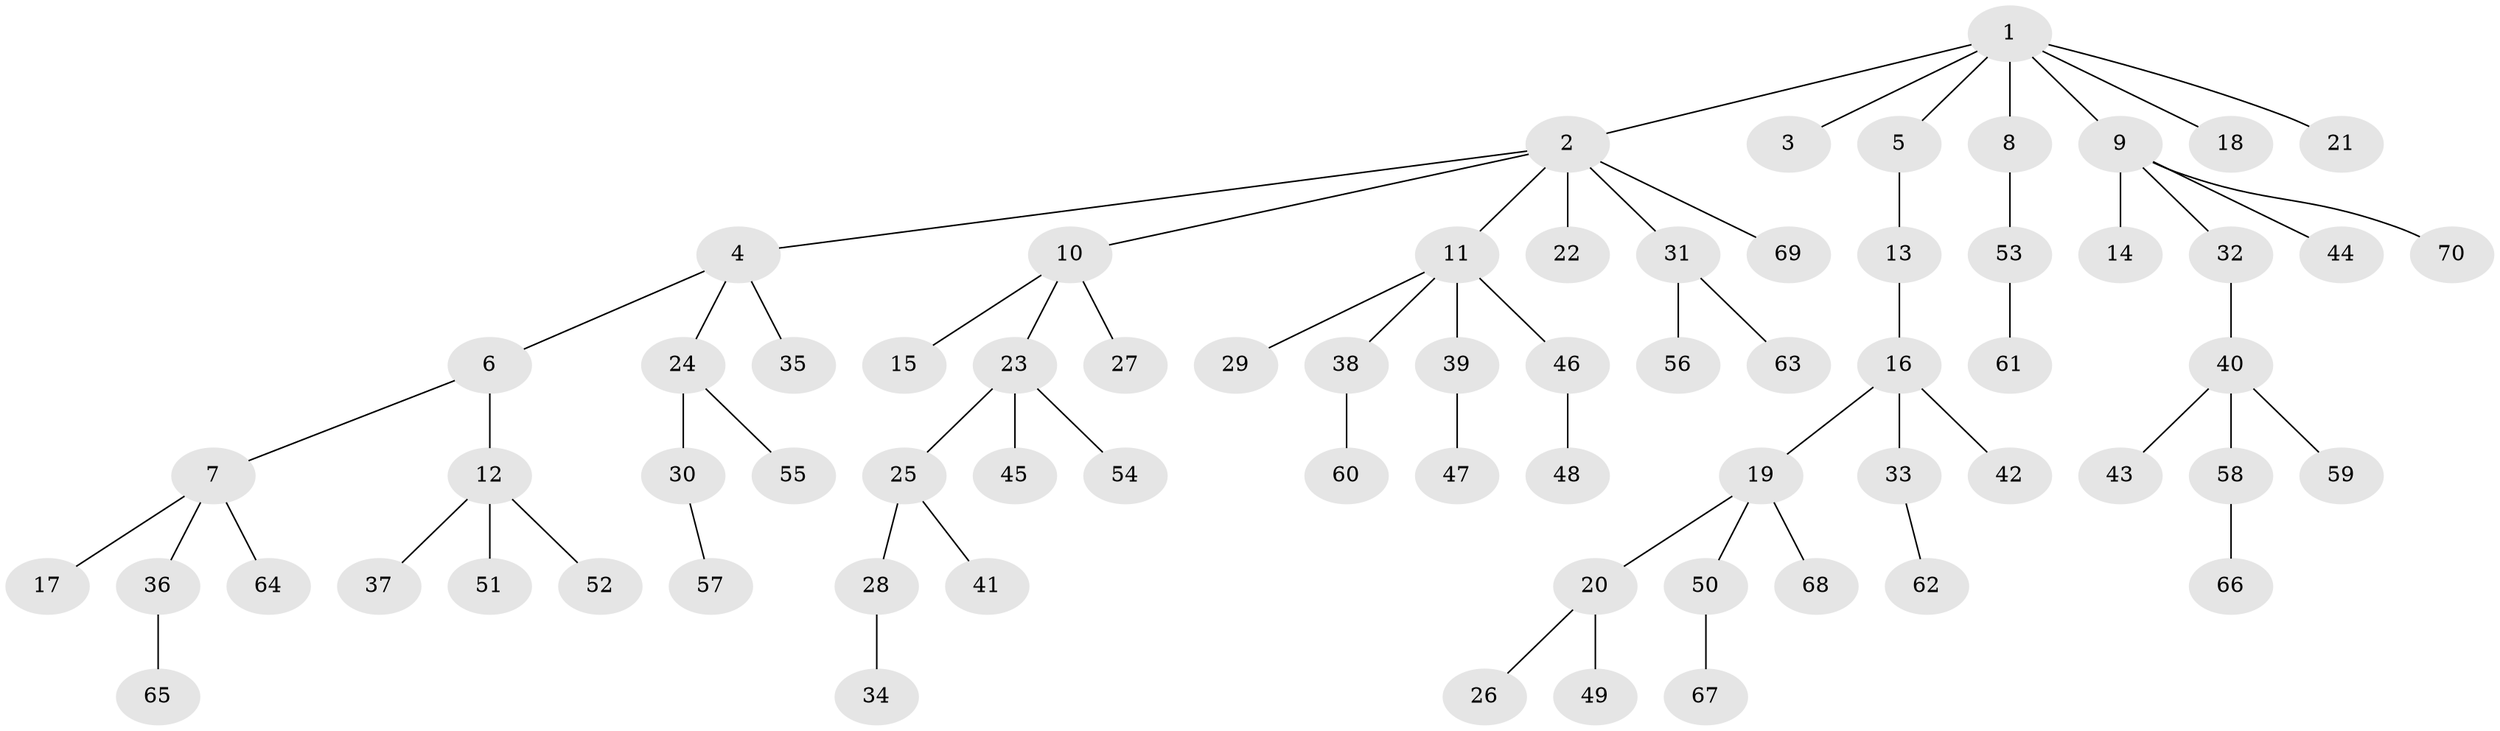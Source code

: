// coarse degree distribution, {6: 0.04081632653061224, 10: 0.02040816326530612, 1: 0.6122448979591837, 4: 0.061224489795918366, 2: 0.1836734693877551, 5: 0.02040816326530612, 3: 0.061224489795918366}
// Generated by graph-tools (version 1.1) at 2025/24/03/03/25 07:24:05]
// undirected, 70 vertices, 69 edges
graph export_dot {
graph [start="1"]
  node [color=gray90,style=filled];
  1;
  2;
  3;
  4;
  5;
  6;
  7;
  8;
  9;
  10;
  11;
  12;
  13;
  14;
  15;
  16;
  17;
  18;
  19;
  20;
  21;
  22;
  23;
  24;
  25;
  26;
  27;
  28;
  29;
  30;
  31;
  32;
  33;
  34;
  35;
  36;
  37;
  38;
  39;
  40;
  41;
  42;
  43;
  44;
  45;
  46;
  47;
  48;
  49;
  50;
  51;
  52;
  53;
  54;
  55;
  56;
  57;
  58;
  59;
  60;
  61;
  62;
  63;
  64;
  65;
  66;
  67;
  68;
  69;
  70;
  1 -- 2;
  1 -- 3;
  1 -- 5;
  1 -- 8;
  1 -- 9;
  1 -- 18;
  1 -- 21;
  2 -- 4;
  2 -- 10;
  2 -- 11;
  2 -- 22;
  2 -- 31;
  2 -- 69;
  4 -- 6;
  4 -- 24;
  4 -- 35;
  5 -- 13;
  6 -- 7;
  6 -- 12;
  7 -- 17;
  7 -- 36;
  7 -- 64;
  8 -- 53;
  9 -- 14;
  9 -- 32;
  9 -- 44;
  9 -- 70;
  10 -- 15;
  10 -- 23;
  10 -- 27;
  11 -- 29;
  11 -- 38;
  11 -- 39;
  11 -- 46;
  12 -- 37;
  12 -- 51;
  12 -- 52;
  13 -- 16;
  16 -- 19;
  16 -- 33;
  16 -- 42;
  19 -- 20;
  19 -- 50;
  19 -- 68;
  20 -- 26;
  20 -- 49;
  23 -- 25;
  23 -- 45;
  23 -- 54;
  24 -- 30;
  24 -- 55;
  25 -- 28;
  25 -- 41;
  28 -- 34;
  30 -- 57;
  31 -- 56;
  31 -- 63;
  32 -- 40;
  33 -- 62;
  36 -- 65;
  38 -- 60;
  39 -- 47;
  40 -- 43;
  40 -- 58;
  40 -- 59;
  46 -- 48;
  50 -- 67;
  53 -- 61;
  58 -- 66;
}

